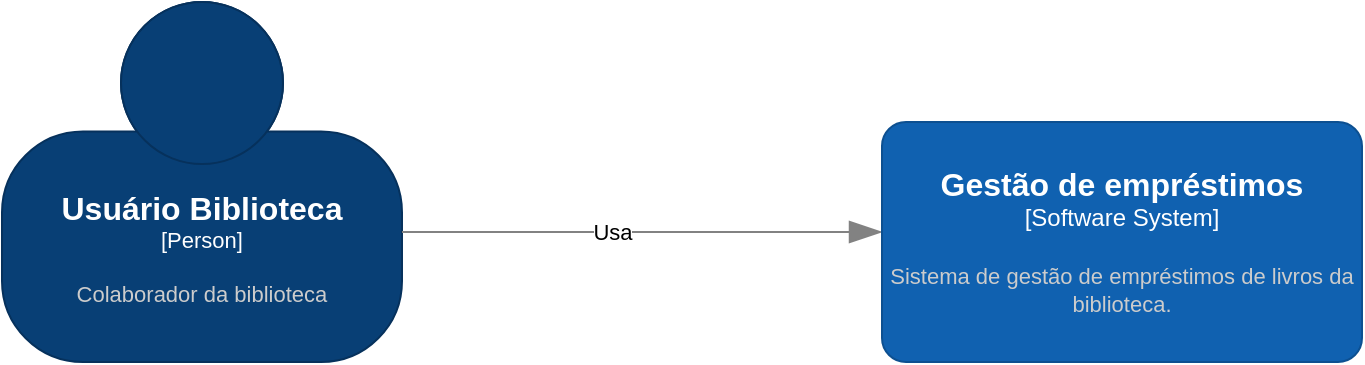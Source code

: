 <mxfile version="24.7.7" pages="3">
  <diagram name="Nível 1 " id="uvmVXcVn6lLOPE1K2fQX">
    <mxGraphModel dx="880" dy="506" grid="1" gridSize="10" guides="1" tooltips="1" connect="1" arrows="1" fold="1" page="1" pageScale="1" pageWidth="827" pageHeight="1169" math="0" shadow="0">
      <root>
        <mxCell id="0" />
        <mxCell id="1" parent="0" />
        <object placeholders="1" c4Name="Usuário Biblioteca" c4Type="Person" c4Description="Colaborador da biblioteca" label="&lt;font style=&quot;font-size: 16px&quot;&gt;&lt;b&gt;%c4Name%&lt;/b&gt;&lt;/font&gt;&lt;div&gt;[%c4Type%]&lt;/div&gt;&lt;br&gt;&lt;div&gt;&lt;font style=&quot;font-size: 11px&quot;&gt;&lt;font color=&quot;#cccccc&quot;&gt;%c4Description%&lt;/font&gt;&lt;/div&gt;" id="MUyRj7F3JYAfzAROtxQR-1">
          <mxCell style="html=1;fontSize=11;dashed=0;whiteSpace=wrap;fillColor=#083F75;strokeColor=#06315C;fontColor=#ffffff;shape=mxgraph.c4.person2;align=center;metaEdit=1;points=[[0.5,0,0],[1,0.5,0],[1,0.75,0],[0.75,1,0],[0.5,1,0],[0.25,1,0],[0,0.75,0],[0,0.5,0]];resizable=0;" parent="1" vertex="1">
            <mxGeometry x="60" y="585" width="200" height="180" as="geometry" />
          </mxCell>
        </object>
        <object placeholders="1" c4Type="Relationship" id="hVmKU4uVHn65xt9JftXG-1">
          <mxCell style="endArrow=blockThin;html=1;fontSize=10;fontColor=#404040;strokeWidth=1;endFill=1;strokeColor=#828282;elbow=vertical;metaEdit=1;endSize=14;startSize=14;jumpStyle=arc;jumpSize=16;rounded=0;edgeStyle=orthogonalEdgeStyle;" parent="1" edge="1">
            <mxGeometry width="240" relative="1" as="geometry">
              <mxPoint x="260" y="700" as="sourcePoint" />
              <mxPoint x="500" y="700" as="targetPoint" />
            </mxGeometry>
          </mxCell>
        </object>
        <mxCell id="hVmKU4uVHn65xt9JftXG-2" value="Usa" style="edgeLabel;html=1;align=center;verticalAlign=middle;resizable=0;points=[];" parent="hVmKU4uVHn65xt9JftXG-1" vertex="1" connectable="0">
          <mxGeometry x="-0.125" relative="1" as="geometry">
            <mxPoint as="offset" />
          </mxGeometry>
        </mxCell>
        <object placeholders="1" c4Name="Gestão de empréstimos" c4Type="Software System" c4Description="Sistema de gestão de empréstimos de livros da biblioteca." label="&lt;font style=&quot;font-size: 16px&quot;&gt;&lt;b&gt;%c4Name%&lt;/b&gt;&lt;/font&gt;&lt;div&gt;[%c4Type%]&lt;/div&gt;&lt;br&gt;&lt;div&gt;&lt;font style=&quot;font-size: 11px&quot;&gt;&lt;font color=&quot;#cccccc&quot;&gt;%c4Description%&lt;/font&gt;&lt;/div&gt;" id="hVmKU4uVHn65xt9JftXG-3">
          <mxCell style="rounded=1;whiteSpace=wrap;html=1;labelBackgroundColor=none;fillColor=#1061B0;fontColor=#ffffff;align=center;arcSize=10;strokeColor=#0D5091;metaEdit=1;resizable=0;points=[[0.25,0,0],[0.5,0,0],[0.75,0,0],[1,0.25,0],[1,0.5,0],[1,0.75,0],[0.75,1,0],[0.5,1,0],[0.25,1,0],[0,0.75,0],[0,0.5,0],[0,0.25,0]];" parent="1" vertex="1">
            <mxGeometry x="500" y="645" width="240" height="120" as="geometry" />
          </mxCell>
        </object>
      </root>
    </mxGraphModel>
  </diagram>
  <diagram id="j8AEWbslodhmyKYYq7Qs" name="Nível-2">
    <mxGraphModel dx="880" dy="1675" grid="1" gridSize="10" guides="1" tooltips="1" connect="1" arrows="1" fold="1" page="1" pageScale="1" pageWidth="827" pageHeight="1169" math="0" shadow="0">
      <root>
        <mxCell id="0" />
        <mxCell id="1" parent="0" />
        <object placeholders="1" c4Name="Usuário Biblioteca" c4Type="Person" c4Description="Colaborador da biblioteca" label="&lt;font style=&quot;font-size: 16px&quot;&gt;&lt;b&gt;%c4Name%&lt;/b&gt;&lt;/font&gt;&lt;div&gt;[%c4Type%]&lt;/div&gt;&lt;br&gt;&lt;div&gt;&lt;font style=&quot;font-size: 11px&quot;&gt;&lt;font color=&quot;#cccccc&quot;&gt;%c4Description%&lt;/font&gt;&lt;/div&gt;" id="FN3Cn7EZMmcqQ6Z32W1e-1">
          <mxCell style="html=1;fontSize=11;dashed=0;whiteSpace=wrap;fillColor=#083F75;strokeColor=#06315C;fontColor=#ffffff;shape=mxgraph.c4.person2;align=center;metaEdit=1;points=[[0.5,0,0],[1,0.5,0],[1,0.75,0],[0.75,1,0],[0.5,1,0],[0.25,1,0],[0,0.75,0],[0,0.5,0]];resizable=0;" parent="1" vertex="1">
            <mxGeometry x="90" y="-10" width="200" height="180" as="geometry" />
          </mxCell>
        </object>
        <object placeholders="1" c4Name="Sistema de gestão de empréstimos de livros" c4Type="SystemScopeBoundary" c4Application="Gerenciamento de Empréstimos" label="&lt;font style=&quot;font-size: 16px&quot;&gt;&lt;b&gt;&lt;div style=&quot;text-align: left&quot;&gt;%c4Name%&lt;/div&gt;&lt;/b&gt;&lt;/font&gt;&lt;div style=&quot;text-align: left&quot;&gt;[%c4Application%]&lt;/div&gt;" id="FN3Cn7EZMmcqQ6Z32W1e-2">
          <mxCell style="rounded=1;fontSize=11;whiteSpace=wrap;html=1;dashed=1;arcSize=20;fillColor=none;strokeColor=#666666;fontColor=#333333;labelBackgroundColor=none;align=left;verticalAlign=bottom;labelBorderColor=none;spacingTop=0;spacing=10;dashPattern=8 4;metaEdit=1;rotatable=0;perimeter=rectanglePerimeter;noLabel=0;labelPadding=0;allowArrows=0;connectable=0;expand=0;recursiveResize=0;editable=1;pointerEvents=0;absoluteArcSize=1;points=[[0.25,0,0],[0.5,0,0],[0.75,0,0],[1,0.25,0],[1,0.5,0],[1,0.75,0],[0.75,1,0],[0.5,1,0],[0.25,1,0],[0,0.75,0],[0,0.5,0],[0,0.25,0]];" parent="1" vertex="1">
            <mxGeometry x="80" y="230" width="790" height="560" as="geometry" />
          </mxCell>
        </object>
        <object placeholders="1" c4Name="Biblioteca-web" c4Type="Container" c4Technology="typescript " c4Description="Frontend: Single-Page-Application" label="&lt;font style=&quot;font-size: 10px&quot;&gt;&lt;b&gt;%c4Name%&lt;/b&gt;&lt;/font&gt;&lt;div&gt;[%c4Type%:&amp;nbsp;%c4Technology%]&lt;/div&gt;&lt;br&gt;&lt;div&gt;&lt;font style=&quot;font-size: 11px&quot;&gt;&lt;font color=&quot;#E6E6E6&quot;&gt;%c4Description%&lt;/font&gt;&lt;/div&gt;" id="FN3Cn7EZMmcqQ6Z32W1e-3">
          <mxCell style="shape=mxgraph.c4.webBrowserContainer2;whiteSpace=wrap;html=1;boundedLbl=1;rounded=0;labelBackgroundColor=none;strokeColor=#118ACD;fillColor=#23A2D9;strokeColor=#118ACD;strokeColor2=#0E7DAD;fontSize=12;fontColor=#ffffff;align=center;metaEdit=1;points=[[0.5,0,0],[1,0.25,0],[1,0.5,0],[1,0.75,0],[0.5,1,0],[0,0.75,0],[0,0.5,0],[0,0.25,0]];resizable=0;" parent="1" vertex="1">
            <mxGeometry x="100" y="280" width="240" height="160" as="geometry" />
          </mxCell>
        </object>
        <object placeholders="1" c4Name="biblioteca-Api" c4Type="Container" c4Technology="Typescript e Express" c4Description="API de gerenciamento de empréstimos" label="&lt;font style=&quot;font-size: 16px&quot;&gt;&lt;b&gt;%c4Name%&lt;/b&gt;&lt;/font&gt;&lt;div&gt;[%c4Type%: %c4Technology%]&lt;/div&gt;&lt;br&gt;&lt;div&gt;&lt;font style=&quot;font-size: 11px&quot;&gt;&lt;font color=&quot;#E6E6E6&quot;&gt;%c4Description%&lt;/font&gt;&lt;/div&gt;" id="FN3Cn7EZMmcqQ6Z32W1e-4">
          <mxCell style="rounded=1;whiteSpace=wrap;html=1;fontSize=11;labelBackgroundColor=none;fillColor=#23A2D9;fontColor=#ffffff;align=center;arcSize=10;strokeColor=#0E7DAD;metaEdit=1;resizable=0;points=[[0.25,0,0],[0.5,0,0],[0.75,0,0],[1,0.25,0],[1,0.5,0],[1,0.75,0],[0.75,1,0],[0.5,1,0],[0.25,1,0],[0,0.75,0],[0,0.5,0],[0,0.25,0]];" parent="1" vertex="1">
            <mxGeometry x="580" y="310" width="240" height="120" as="geometry" />
          </mxCell>
        </object>
        <object placeholders="1" c4Type="Relationship" id="FN3Cn7EZMmcqQ6Z32W1e-5">
          <mxCell style="endArrow=blockThin;html=1;fontSize=10;fontColor=#404040;strokeWidth=1;endFill=1;strokeColor=#828282;elbow=vertical;metaEdit=1;endSize=14;startSize=14;jumpStyle=arc;jumpSize=16;rounded=0;entryX=0.004;entryY=0.392;entryDx=0;entryDy=0;entryPerimeter=0;" parent="1" target="FN3Cn7EZMmcqQ6Z32W1e-4" edge="1">
            <mxGeometry width="240" relative="1" as="geometry">
              <mxPoint x="330" y="359.5" as="sourcePoint" />
              <mxPoint x="570" y="359.5" as="targetPoint" />
            </mxGeometry>
          </mxCell>
        </object>
        <mxCell id="QvZB0QT7hbY-QXGYN0YB-1" value="Usa&lt;div&gt;[JSON/ HTTP]&lt;/div&gt;" style="edgeLabel;html=1;align=center;verticalAlign=middle;resizable=0;points=[];" parent="FN3Cn7EZMmcqQ6Z32W1e-5" vertex="1" connectable="0">
          <mxGeometry x="-0.108" y="-2" relative="1" as="geometry">
            <mxPoint as="offset" />
          </mxGeometry>
        </mxCell>
        <object placeholders="1" c4Type="Relationship" id="QvZB0QT7hbY-QXGYN0YB-3">
          <mxCell style="endArrow=blockThin;html=1;fontSize=10;fontColor=#404040;strokeWidth=1;endFill=1;strokeColor=#828282;elbow=vertical;metaEdit=1;endSize=14;startSize=14;jumpStyle=arc;jumpSize=16;rounded=0;exitX=0.5;exitY=1;exitDx=0;exitDy=0;exitPerimeter=0;entryX=0.371;entryY=0.038;entryDx=0;entryDy=0;entryPerimeter=0;" parent="1" source="FN3Cn7EZMmcqQ6Z32W1e-1" target="FN3Cn7EZMmcqQ6Z32W1e-3" edge="1">
            <mxGeometry width="240" relative="1" as="geometry">
              <mxPoint x="80" y="200" as="sourcePoint" />
              <mxPoint x="190" y="270" as="targetPoint" />
            </mxGeometry>
          </mxCell>
        </object>
        <mxCell id="QvZB0QT7hbY-QXGYN0YB-4" value="Usa&amp;nbsp;&lt;div&gt;[JSON/HTTP]&lt;/div&gt;" style="edgeLabel;html=1;align=center;verticalAlign=middle;resizable=0;points=[];" parent="QvZB0QT7hbY-QXGYN0YB-3" vertex="1" connectable="0">
          <mxGeometry x="-0.311" relative="1" as="geometry">
            <mxPoint as="offset" />
          </mxGeometry>
        </mxCell>
        <object placeholders="1" c4Name="Biblioteca Repository" c4Type="Container" c4Technology="mySql" c4Description="Gestão de empréstimos" label="&lt;font style=&quot;font-size: 16px&quot;&gt;&lt;b&gt;%c4Name%&lt;/b&gt;&lt;/font&gt;&lt;div&gt;[%c4Type%:&amp;nbsp;%c4Technology%]&lt;/div&gt;&lt;br&gt;&lt;div&gt;&lt;font style=&quot;font-size: 11px&quot;&gt;&lt;font color=&quot;#E6E6E6&quot;&gt;%c4Description%&lt;/font&gt;&lt;/div&gt;" id="QvZB0QT7hbY-QXGYN0YB-5">
          <mxCell style="shape=cylinder3;size=15;whiteSpace=wrap;html=1;boundedLbl=1;rounded=0;labelBackgroundColor=none;fillColor=#23A2D9;fontSize=12;fontColor=#ffffff;align=center;strokeColor=#0E7DAD;metaEdit=1;points=[[0.5,0,0],[1,0.25,0],[1,0.5,0],[1,0.75,0],[0.5,1,0],[0,0.75,0],[0,0.5,0],[0,0.25,0]];resizable=0;" parent="1" vertex="1">
            <mxGeometry x="590" y="620" width="240" height="120" as="geometry" />
          </mxCell>
        </object>
        <object placeholders="1" c4Type="Relationship" id="QvZB0QT7hbY-QXGYN0YB-6">
          <mxCell style="endArrow=blockThin;html=1;fontSize=10;fontColor=#404040;strokeWidth=1;endFill=1;strokeColor=#828282;elbow=vertical;metaEdit=1;endSize=14;startSize=14;jumpStyle=arc;jumpSize=16;rounded=0;exitX=0.533;exitY=1;exitDx=0;exitDy=0;exitPerimeter=0;" parent="1" source="FN3Cn7EZMmcqQ6Z32W1e-4" target="QvZB0QT7hbY-QXGYN0YB-5" edge="1">
            <mxGeometry width="240" relative="1" as="geometry">
              <mxPoint x="530" y="520" as="sourcePoint" />
              <mxPoint x="770" y="520" as="targetPoint" />
            </mxGeometry>
          </mxCell>
        </object>
      </root>
    </mxGraphModel>
  </diagram>
  <diagram id="Z4j6K5ElUQyQvb52MDB7" name="Nível-3">
    <mxGraphModel dx="2587" dy="1012" grid="1" gridSize="10" guides="1" tooltips="1" connect="1" arrows="1" fold="1" page="1" pageScale="1" pageWidth="827" pageHeight="1169" math="0" shadow="0">
      <root>
        <mxCell id="0" />
        <mxCell id="1" parent="0" />
        <object placeholders="1" c4Name="Biblioteca-web" c4Type="Container" c4Technology="Angular" c4Description="Frontend: single-page-application" label="&lt;font style=&quot;font-size: 16px&quot;&gt;&lt;b&gt;%c4Name%&lt;/b&gt;&lt;/font&gt;&lt;div&gt;[%c4Type%:&amp;nbsp;%c4Technology%]&lt;/div&gt;&lt;br&gt;&lt;div&gt;&lt;font style=&quot;font-size: 11px&quot;&gt;&lt;font color=&quot;#E6E6E6&quot;&gt;%c4Description%&lt;/font&gt;&lt;/div&gt;" id="wLB30Auu_EaYdGRJgdp8-1">
          <mxCell style="shape=mxgraph.c4.webBrowserContainer2;whiteSpace=wrap;html=1;boundedLbl=1;rounded=0;labelBackgroundColor=none;strokeColor=#118ACD;fillColor=#23A2D9;strokeColor=#118ACD;strokeColor2=#0E7DAD;fontSize=12;fontColor=#ffffff;align=center;metaEdit=1;points=[[0.5,0,0],[1,0.25,0],[1,0.5,0],[1,0.75,0],[0.5,1,0],[0,0.75,0],[0,0.5,0],[0,0.25,0]];resizable=0;" parent="1" vertex="1">
            <mxGeometry x="540" y="250" width="240" height="160" as="geometry" />
          </mxCell>
        </object>
        <object placeholders="1" c4Name="Service Pessoa" c4Type="Container" c4Technology="Typescript e Express" c4Description="Cadastro de pessoa" label="&lt;font style=&quot;font-size: 16px&quot;&gt;&lt;b&gt;%c4Name%&lt;/b&gt;&lt;/font&gt;&lt;div&gt;[%c4Type%: %c4Technology%]&lt;/div&gt;&lt;br&gt;&lt;div&gt;&lt;font style=&quot;font-size: 11px&quot;&gt;&lt;font color=&quot;#E6E6E6&quot;&gt;%c4Description%&lt;/font&gt;&lt;/div&gt;" id="wLB30Auu_EaYdGRJgdp8-2">
          <mxCell style="rounded=1;whiteSpace=wrap;html=1;fontSize=11;labelBackgroundColor=none;fillColor=#23A2D9;fontColor=#ffffff;align=center;arcSize=10;strokeColor=#0E7DAD;metaEdit=1;resizable=0;points=[[0.25,0,0],[0.5,0,0],[0.75,0,0],[1,0.25,0],[1,0.5,0],[1,0.75,0],[0.75,1,0],[0.5,1,0],[0.25,1,0],[0,0.75,0],[0,0.5,0],[0,0.25,0]];" parent="1" vertex="1">
            <mxGeometry x="-20" y="560" width="240" height="120" as="geometry" />
          </mxCell>
        </object>
        <object placeholders="1" c4Name="Service Usuário" c4Type="Container" c4Technology="Typescript e Express" c4Description="Cadastro de Usuário" label="&lt;font style=&quot;font-size: 16px&quot;&gt;&lt;b&gt;%c4Name%&lt;/b&gt;&lt;/font&gt;&lt;div&gt;[%c4Type%: %c4Technology%]&lt;/div&gt;&lt;br&gt;&lt;div&gt;&lt;font style=&quot;font-size: 11px&quot;&gt;&lt;font color=&quot;#E6E6E6&quot;&gt;%c4Description%&lt;/font&gt;&lt;/div&gt;" id="2Jjt7y8h0AxTlxr7xi21-1">
          <mxCell style="rounded=1;whiteSpace=wrap;html=1;fontSize=11;labelBackgroundColor=none;fillColor=#23A2D9;fontColor=#ffffff;align=center;arcSize=10;strokeColor=#0E7DAD;metaEdit=1;resizable=0;points=[[0.25,0,0],[0.5,0,0],[0.75,0,0],[1,0.25,0],[1,0.5,0],[1,0.75,0],[0.75,1,0],[0.5,1,0],[0.25,1,0],[0,0.75,0],[0,0.5,0],[0,0.25,0]];" vertex="1" parent="1">
            <mxGeometry x="260" y="560" width="240" height="120" as="geometry" />
          </mxCell>
        </object>
        <object placeholders="1" c4Name="Service Livros" c4Type="Container" c4Technology="Typescript e Express" c4Description="Cadastro de Livros" label="&lt;font style=&quot;font-size: 16px&quot;&gt;&lt;b&gt;%c4Name%&lt;/b&gt;&lt;/font&gt;&lt;div&gt;[%c4Type%: %c4Technology%]&lt;/div&gt;&lt;br&gt;&lt;div&gt;&lt;font style=&quot;font-size: 11px&quot;&gt;&lt;font color=&quot;#E6E6E6&quot;&gt;%c4Description%&lt;/font&gt;&lt;/div&gt;" id="2Jjt7y8h0AxTlxr7xi21-2">
          <mxCell style="rounded=1;whiteSpace=wrap;html=1;fontSize=11;labelBackgroundColor=none;fillColor=#23A2D9;fontColor=#ffffff;align=center;arcSize=10;strokeColor=#0E7DAD;metaEdit=1;resizable=0;points=[[0.25,0,0],[0.5,0,0],[0.75,0,0],[1,0.25,0],[1,0.5,0],[1,0.75,0],[0.75,1,0],[0.5,1,0],[0.25,1,0],[0,0.75,0],[0,0.5,0],[0,0.25,0]];" vertex="1" parent="1">
            <mxGeometry x="550" y="560" width="240" height="120" as="geometry" />
          </mxCell>
        </object>
        <object placeholders="1" c4Name="Service Categoria" c4Type="Container" c4Technology="Typescript e Express" c4Description="Cadastro de categorias" label="&lt;font style=&quot;font-size: 16px&quot;&gt;&lt;b&gt;%c4Name%&lt;/b&gt;&lt;/font&gt;&lt;div&gt;[%c4Type%: %c4Technology%]&lt;/div&gt;&lt;br&gt;&lt;div&gt;&lt;font style=&quot;font-size: 11px&quot;&gt;&lt;font color=&quot;#E6E6E6&quot;&gt;%c4Description%&lt;/font&gt;&lt;/div&gt;" id="2Jjt7y8h0AxTlxr7xi21-3">
          <mxCell style="rounded=1;whiteSpace=wrap;html=1;fontSize=11;labelBackgroundColor=none;fillColor=#23A2D9;fontColor=#ffffff;align=center;arcSize=10;strokeColor=#0E7DAD;metaEdit=1;resizable=0;points=[[0.25,0,0],[0.5,0,0],[0.75,0,0],[1,0.25,0],[1,0.5,0],[1,0.75,0],[0.75,1,0],[0.5,1,0],[0.25,1,0],[0,0.75,0],[0,0.5,0],[0,0.25,0]];" vertex="1" parent="1">
            <mxGeometry x="810" y="560" width="240" height="120" as="geometry" />
          </mxCell>
        </object>
        <object placeholders="1" c4Name="Service Empréstimos" c4Type="Container" c4Technology="Typescript e Express" c4Description="Gerenciamento de empréstimos" label="&lt;font style=&quot;font-size: 16px&quot;&gt;&lt;b&gt;%c4Name%&lt;/b&gt;&lt;/font&gt;&lt;div&gt;[%c4Type%: %c4Technology%]&lt;/div&gt;&lt;br&gt;&lt;div&gt;&lt;font style=&quot;font-size: 11px&quot;&gt;&lt;font color=&quot;#E6E6E6&quot;&gt;%c4Description%&lt;/font&gt;&lt;/div&gt;" id="2Jjt7y8h0AxTlxr7xi21-4">
          <mxCell style="rounded=1;whiteSpace=wrap;html=1;fontSize=11;labelBackgroundColor=none;fillColor=#23A2D9;fontColor=#ffffff;align=center;arcSize=10;strokeColor=#0E7DAD;metaEdit=1;resizable=0;points=[[0.25,0,0],[0.5,0,0],[0.75,0,0],[1,0.25,0],[1,0.5,0],[1,0.75,0],[0.75,1,0],[0.5,1,0],[0.25,1,0],[0,0.75,0],[0,0.5,0],[0,0.25,0]];" vertex="1" parent="1">
            <mxGeometry x="1121" y="560" width="240" height="120" as="geometry" />
          </mxCell>
        </object>
        <object placeholders="1" c4Type="Relationship" id="2Jjt7y8h0AxTlxr7xi21-9">
          <mxCell style="endArrow=blockThin;html=1;fontSize=10;fontColor=#404040;strokeWidth=1;endFill=1;strokeColor=#828282;elbow=vertical;metaEdit=1;endSize=14;startSize=14;jumpStyle=arc;jumpSize=16;rounded=0;edgeStyle=orthogonalEdgeStyle;align=center;verticalAlign=middle;fontFamily=Helvetica;labelBackgroundColor=default;entryX=0.467;entryY=-0.014;entryDx=0;entryDy=0;entryPerimeter=0;exitX=0.433;exitY=1.002;exitDx=0;exitDy=0;exitPerimeter=0;" edge="1" parent="1" source="wLB30Auu_EaYdGRJgdp8-1" target="wLB30Auu_EaYdGRJgdp8-2">
            <mxGeometry width="240" relative="1" as="geometry">
              <mxPoint x="650" y="420" as="sourcePoint" />
              <mxPoint x="140" y="450" as="targetPoint" />
              <Array as="points">
                <mxPoint x="650" y="410" />
                <mxPoint x="650" y="440" />
                <mxPoint x="92" y="440" />
              </Array>
            </mxGeometry>
          </mxCell>
        </object>
        <mxCell id="2Jjt7y8h0AxTlxr7xi21-18" value="Usa&amp;nbsp;&lt;div&gt;[HTTP/JSON]&lt;/div&gt;" style="edgeLabel;html=1;align=center;verticalAlign=middle;resizable=0;points=[];fontFamily=Helvetica;fontSize=11;fontColor=default;labelBackgroundColor=default;" vertex="1" connectable="0" parent="2Jjt7y8h0AxTlxr7xi21-9">
          <mxGeometry x="0.316" y="2" relative="1" as="geometry">
            <mxPoint as="offset" />
          </mxGeometry>
        </mxCell>
        <mxCell id="2Jjt7y8h0AxTlxr7xi21-19" value="Usa&amp;nbsp;&lt;div&gt;[HTTP/JSON]&lt;/div&gt;" style="edgeLabel;html=1;align=center;verticalAlign=middle;resizable=0;points=[];fontFamily=Helvetica;fontSize=11;fontColor=default;labelBackgroundColor=default;" vertex="1" connectable="0" parent="2Jjt7y8h0AxTlxr7xi21-9">
          <mxGeometry x="-0.512" y="-2" relative="1" as="geometry">
            <mxPoint as="offset" />
          </mxGeometry>
        </mxCell>
        <object placeholders="1" c4Type="Relationship" id="2Jjt7y8h0AxTlxr7xi21-13">
          <mxCell style="endArrow=blockThin;html=1;fontSize=10;fontColor=#404040;strokeWidth=1;endFill=1;strokeColor=#828282;elbow=vertical;metaEdit=1;endSize=14;startSize=14;jumpStyle=arc;jumpSize=16;rounded=0;edgeStyle=orthogonalEdgeStyle;align=center;verticalAlign=middle;fontFamily=Helvetica;labelBackgroundColor=default;entryX=0.461;entryY=-0.003;entryDx=0;entryDy=0;entryPerimeter=0;" edge="1" parent="1" target="2Jjt7y8h0AxTlxr7xi21-1">
            <mxGeometry width="240" relative="1" as="geometry">
              <mxPoint x="371" y="440" as="sourcePoint" />
              <mxPoint x="370" y="550" as="targetPoint" />
            </mxGeometry>
          </mxCell>
        </object>
        <object placeholders="1" c4Type="Relationship" id="2Jjt7y8h0AxTlxr7xi21-14">
          <mxCell style="endArrow=blockThin;html=1;fontSize=10;fontColor=#404040;strokeWidth=1;endFill=1;strokeColor=#828282;elbow=vertical;metaEdit=1;endSize=14;startSize=14;jumpStyle=arc;jumpSize=16;rounded=0;align=center;verticalAlign=middle;fontFamily=Helvetica;labelBackgroundColor=default;" edge="1" parent="1">
            <mxGeometry width="240" relative="1" as="geometry">
              <mxPoint x="650" y="410" as="sourcePoint" />
              <mxPoint x="650" y="561" as="targetPoint" />
            </mxGeometry>
          </mxCell>
        </object>
        <object placeholders="1" c4Type="Relationship" id="2Jjt7y8h0AxTlxr7xi21-15">
          <mxCell style="endArrow=blockThin;html=1;fontSize=10;fontColor=#404040;strokeWidth=1;endFill=1;strokeColor=#828282;elbow=vertical;metaEdit=1;endSize=14;startSize=14;jumpStyle=arc;jumpSize=16;rounded=0;align=center;verticalAlign=middle;fontFamily=Helvetica;labelBackgroundColor=default;edgeStyle=orthogonalEdgeStyle;entryX=0.381;entryY=-0.036;entryDx=0;entryDy=0;entryPerimeter=0;" edge="1" parent="1" target="2Jjt7y8h0AxTlxr7xi21-3">
            <mxGeometry width="240" relative="1" as="geometry">
              <mxPoint x="650" y="440" as="sourcePoint" />
              <mxPoint x="900" y="550" as="targetPoint" />
              <Array as="points">
                <mxPoint x="901" y="440" />
              </Array>
            </mxGeometry>
          </mxCell>
        </object>
        <mxCell id="2Jjt7y8h0AxTlxr7xi21-20" value="Usa&amp;nbsp;&lt;div&gt;[HTTP/JSON]&lt;/div&gt;" style="edgeLabel;html=1;align=center;verticalAlign=middle;resizable=0;points=[];fontFamily=Helvetica;fontSize=11;fontColor=default;labelBackgroundColor=default;" vertex="1" connectable="0" parent="2Jjt7y8h0AxTlxr7xi21-15">
          <mxGeometry x="-0.248" y="-2" relative="1" as="geometry">
            <mxPoint x="-1" as="offset" />
          </mxGeometry>
        </mxCell>
        <object placeholders="1" c4Type="Relationship" id="2Jjt7y8h0AxTlxr7xi21-17">
          <mxCell style="endArrow=blockThin;html=1;fontSize=10;fontColor=#404040;strokeWidth=1;endFill=1;strokeColor=#828282;elbow=vertical;metaEdit=1;endSize=14;startSize=14;jumpStyle=arc;jumpSize=16;rounded=0;align=center;verticalAlign=middle;fontFamily=Helvetica;labelBackgroundColor=default;edgeStyle=orthogonalEdgeStyle;entryX=0.381;entryY=-0.036;entryDx=0;entryDy=0;entryPerimeter=0;" edge="1" parent="1">
            <mxGeometry width="240" relative="1" as="geometry">
              <mxPoint x="900" y="440" as="sourcePoint" />
              <mxPoint x="1251" y="556" as="targetPoint" />
              <Array as="points">
                <mxPoint x="1251" y="440" />
              </Array>
            </mxGeometry>
          </mxCell>
        </object>
        <mxCell id="2Jjt7y8h0AxTlxr7xi21-21" value="Usa&amp;nbsp;&lt;div&gt;[HTTP/JSON]&lt;/div&gt;" style="edgeLabel;html=1;align=center;verticalAlign=middle;resizable=0;points=[];fontFamily=Helvetica;fontSize=11;fontColor=default;labelBackgroundColor=default;" vertex="1" connectable="0" parent="2Jjt7y8h0AxTlxr7xi21-17">
          <mxGeometry x="-0.383" relative="1" as="geometry">
            <mxPoint as="offset" />
          </mxGeometry>
        </mxCell>
        <object placeholders="1" c4Name="Biblioteca Repository" c4Type="Container" c4Technology="mySql" c4Description="Gestão de empréstimos" label="&lt;font style=&quot;font-size: 16px&quot;&gt;&lt;b&gt;%c4Name%&lt;/b&gt;&lt;/font&gt;&lt;div&gt;[%c4Type%:&amp;nbsp;%c4Technology%]&lt;/div&gt;&lt;br&gt;&lt;div&gt;&lt;font style=&quot;font-size: 11px&quot;&gt;&lt;font color=&quot;#E6E6E6&quot;&gt;%c4Description%&lt;/font&gt;&lt;/div&gt;" id="YQ_9lDZCVSU0IdNUe-qV-1">
          <mxCell style="shape=cylinder3;size=15;whiteSpace=wrap;html=1;boundedLbl=1;rounded=0;labelBackgroundColor=none;fillColor=#23A2D9;fontSize=12;fontColor=#ffffff;align=center;strokeColor=#0E7DAD;metaEdit=1;points=[[0.5,0,0],[1,0.25,0],[1,0.5,0],[1,0.75,0],[0.5,1,0],[0,0.75,0],[0,0.5,0],[0,0.25,0]];resizable=0;" vertex="1" parent="1">
            <mxGeometry x="520" y="1049" width="240" height="120" as="geometry" />
          </mxCell>
        </object>
        <object placeholders="1" c4Type="Relationship" id="YQ_9lDZCVSU0IdNUe-qV-2">
          <mxCell style="endArrow=blockThin;html=1;fontSize=10;fontColor=#404040;strokeWidth=1;endFill=1;strokeColor=#828282;elbow=vertical;metaEdit=1;endSize=14;startSize=14;jumpStyle=arc;jumpSize=16;rounded=0;exitX=0.5;exitY=1;exitDx=0;exitDy=0;exitPerimeter=0;edgeStyle=orthogonalEdgeStyle;" edge="1" parent="1" target="YQ_9lDZCVSU0IdNUe-qV-1" source="wLB30Auu_EaYdGRJgdp8-2">
            <mxGeometry width="240" relative="1" as="geometry">
              <mxPoint x="638" y="780" as="sourcePoint" />
              <mxPoint x="700" y="870" as="targetPoint" />
            </mxGeometry>
          </mxCell>
        </object>
        <mxCell id="YQ_9lDZCVSU0IdNUe-qV-9" value="Usa&amp;nbsp;&lt;div&gt;[JDBC]&lt;/div&gt;" style="edgeLabel;html=1;align=center;verticalAlign=middle;resizable=0;points=[];fontFamily=Helvetica;fontSize=11;fontColor=default;labelBackgroundColor=default;" vertex="1" connectable="0" parent="YQ_9lDZCVSU0IdNUe-qV-2">
          <mxGeometry x="-0.321" y="-6" relative="1" as="geometry">
            <mxPoint as="offset" />
          </mxGeometry>
        </mxCell>
        <object placeholders="1" c4Type="Relationship" id="YQ_9lDZCVSU0IdNUe-qV-5">
          <mxCell style="endArrow=none;html=1;fontSize=10;fontColor=#404040;strokeWidth=1;endFill=0;strokeColor=#828282;elbow=vertical;metaEdit=1;endSize=14;startSize=14;jumpStyle=arc;jumpSize=16;rounded=0;edgeStyle=orthogonalEdgeStyle;align=center;verticalAlign=middle;fontFamily=Helvetica;labelBackgroundColor=default;entryX=0.5;entryY=0;entryDx=0;entryDy=0;entryPerimeter=0;exitX=0.651;exitY=1.031;exitDx=0;exitDy=0;exitPerimeter=0;" edge="1" parent="1" source="2Jjt7y8h0AxTlxr7xi21-4" target="YQ_9lDZCVSU0IdNUe-qV-1">
            <mxGeometry width="240" relative="1" as="geometry">
              <mxPoint x="1270" y="680" as="sourcePoint" />
              <mxPoint x="550" y="940" as="targetPoint" />
              <Array as="points">
                <mxPoint x="1280" y="684" />
                <mxPoint x="1280" y="864" />
                <mxPoint x="640" y="864" />
              </Array>
            </mxGeometry>
          </mxCell>
        </object>
        <object placeholders="1" c4Type="Relationship" id="YQ_9lDZCVSU0IdNUe-qV-6">
          <mxCell style="endArrow=none;html=1;fontSize=10;fontColor=#404040;strokeWidth=1;endFill=0;strokeColor=#828282;elbow=vertical;metaEdit=1;endSize=14;startSize=14;jumpStyle=arc;jumpSize=16;rounded=0;align=center;verticalAlign=middle;fontFamily=Helvetica;labelBackgroundColor=default;exitX=0.5;exitY=1;exitDx=0;exitDy=0;exitPerimeter=0;" edge="1" parent="1" source="2Jjt7y8h0AxTlxr7xi21-1">
            <mxGeometry width="240" relative="1" as="geometry">
              <mxPoint x="370" y="670" as="sourcePoint" />
              <mxPoint x="380" y="864" as="targetPoint" />
            </mxGeometry>
          </mxCell>
        </object>
        <object placeholders="1" c4Type="Relationship" id="YQ_9lDZCVSU0IdNUe-qV-7">
          <mxCell style="endArrow=none;html=1;fontSize=10;fontColor=#404040;strokeWidth=1;endFill=0;strokeColor=#828282;elbow=vertical;metaEdit=1;endSize=14;startSize=14;jumpStyle=arc;jumpSize=16;rounded=0;align=center;verticalAlign=middle;fontFamily=Helvetica;labelBackgroundColor=default;exitX=0.5;exitY=1;exitDx=0;exitDy=0;exitPerimeter=0;" edge="1" parent="1">
            <mxGeometry width="240" relative="1" as="geometry">
              <mxPoint x="640" y="681" as="sourcePoint" />
              <mxPoint x="640" y="865" as="targetPoint" />
            </mxGeometry>
          </mxCell>
        </object>
        <object placeholders="1" c4Type="Relationship" id="YQ_9lDZCVSU0IdNUe-qV-8">
          <mxCell style="endArrow=none;html=1;fontSize=10;fontColor=#404040;strokeWidth=1;endFill=0;strokeColor=#828282;elbow=vertical;metaEdit=1;endSize=14;startSize=14;jumpStyle=arc;jumpSize=16;rounded=0;align=center;verticalAlign=middle;fontFamily=Helvetica;labelBackgroundColor=default;exitX=0.5;exitY=1;exitDx=0;exitDy=0;exitPerimeter=0;" edge="1" parent="1">
            <mxGeometry width="240" relative="1" as="geometry">
              <mxPoint x="907" y="679" as="sourcePoint" />
              <mxPoint x="907" y="863" as="targetPoint" />
            </mxGeometry>
          </mxCell>
        </object>
        <mxCell id="YQ_9lDZCVSU0IdNUe-qV-10" value="Usa&amp;nbsp;&lt;div&gt;[JDBC]&lt;/div&gt;" style="edgeLabel;html=1;align=center;verticalAlign=middle;resizable=0;points=[];fontFamily=Helvetica;fontSize=11;fontColor=default;labelBackgroundColor=default;" vertex="1" connectable="0" parent="1">
          <mxGeometry x="493.533" y="869.997" as="geometry" />
        </mxCell>
        <mxCell id="YQ_9lDZCVSU0IdNUe-qV-11" value="Usa&amp;nbsp;&lt;div&gt;[JDBC]&lt;/div&gt;" style="edgeLabel;html=1;align=center;verticalAlign=middle;resizable=0;points=[];fontFamily=Helvetica;fontSize=11;fontColor=default;labelBackgroundColor=default;" vertex="1" connectable="0" parent="1">
          <mxGeometry x="243.533" y="890.467" as="geometry">
            <mxPoint x="553" y="-19" as="offset" />
          </mxGeometry>
        </mxCell>
        <mxCell id="YQ_9lDZCVSU0IdNUe-qV-12" value="Usa&amp;nbsp;&lt;div&gt;[JDBC]&lt;/div&gt;" style="edgeLabel;html=1;align=center;verticalAlign=middle;resizable=0;points=[];fontFamily=Helvetica;fontSize=11;fontColor=default;labelBackgroundColor=default;" vertex="1" connectable="0" parent="1">
          <mxGeometry x="350.003" y="909.997" as="geometry">
            <mxPoint x="743" y="-44" as="offset" />
          </mxGeometry>
        </mxCell>
        <object placeholders="1" c4Name="Biblioteca - API" c4Type="ContainerScopeBoundary" c4Application="[API de gerenciamento de empréstimos de livros de uma biblioteca [Typescript e Express]]" label="&lt;font style=&quot;font-size: 16px&quot;&gt;&lt;b&gt;&lt;div style=&quot;text-align: left&quot;&gt;%c4Name%&lt;/div&gt;&lt;/b&gt;&lt;/font&gt;&lt;div style=&quot;text-align: left&quot;&gt;[%c4Application%]&lt;/div&gt;" id="YQ_9lDZCVSU0IdNUe-qV-13">
          <mxCell style="rounded=1;fontSize=11;whiteSpace=wrap;html=1;dashed=1;arcSize=20;fillColor=none;strokeColor=#666666;fontColor=#333333;labelBackgroundColor=none;align=left;verticalAlign=bottom;labelBorderColor=none;spacingTop=0;spacing=10;dashPattern=8 4;metaEdit=1;rotatable=0;perimeter=rectanglePerimeter;noLabel=0;labelPadding=0;allowArrows=0;connectable=0;expand=0;recursiveResize=0;editable=1;pointerEvents=0;absoluteArcSize=1;points=[[0.25,0,0],[0.5,0,0],[0.75,0,0],[1,0.25,0],[1,0.5,0],[1,0.75,0],[0.75,1,0],[0.5,1,0],[0.25,1,0],[0,0.75,0],[0,0.5,0],[0,0.25,0]];fontFamily=Helvetica;" vertex="1" parent="1">
            <mxGeometry x="-60" y="500" width="1460" height="310" as="geometry" />
          </mxCell>
        </object>
      </root>
    </mxGraphModel>
  </diagram>
</mxfile>
